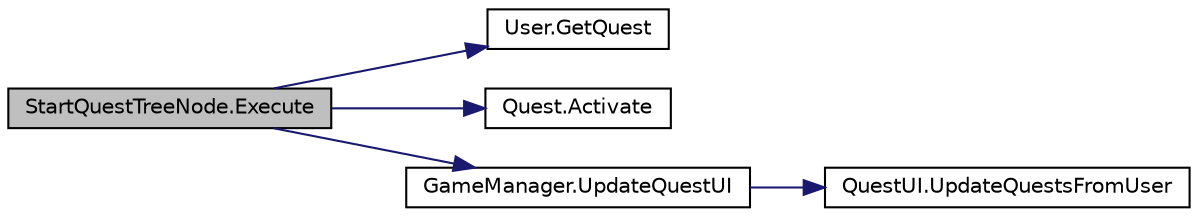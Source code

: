 digraph "StartQuestTreeNode.Execute"
{
  edge [fontname="Helvetica",fontsize="10",labelfontname="Helvetica",labelfontsize="10"];
  node [fontname="Helvetica",fontsize="10",shape=record];
  rankdir="LR";
  Node0 [label="StartQuestTreeNode.Execute",height=0.2,width=0.4,color="black", fillcolor="grey75", style="filled", fontcolor="black"];
  Node0 -> Node1 [color="midnightblue",fontsize="10",style="solid",fontname="Helvetica"];
  Node1 [label="User.GetQuest",height=0.2,width=0.4,color="black", fillcolor="white", style="filled",URL="$class_user.html#ac5b20cca62b8ea0f0802bb6ae105e32b",tooltip="Get a quest based on it&#39;s id "];
  Node0 -> Node2 [color="midnightblue",fontsize="10",style="solid",fontname="Helvetica"];
  Node2 [label="Quest.Activate",height=0.2,width=0.4,color="black", fillcolor="white", style="filled",URL="$class_quest.html#aba10441db0a182f936000f8ee2367c51",tooltip="Tries to activate the Quest based on a user profile preconditions. "];
  Node0 -> Node3 [color="midnightblue",fontsize="10",style="solid",fontname="Helvetica"];
  Node3 [label="GameManager.UpdateQuestUI",height=0.2,width=0.4,color="black", fillcolor="white", style="filled",URL="$class_game_manager.html#ab9e592ef7b7cdb78f4c52b07f04260cc",tooltip="Calls for the QuestUI to update itself. "];
  Node3 -> Node4 [color="midnightblue",fontsize="10",style="solid",fontname="Helvetica"];
  Node4 [label="QuestUI.UpdateQuestsFromUser",height=0.2,width=0.4,color="black", fillcolor="white", style="filled",URL="$class_quest_u_i.html#a2f467f83e77058658b8a095cdc159999",tooltip="Get all the current quests from the user instance updated. "];
}
